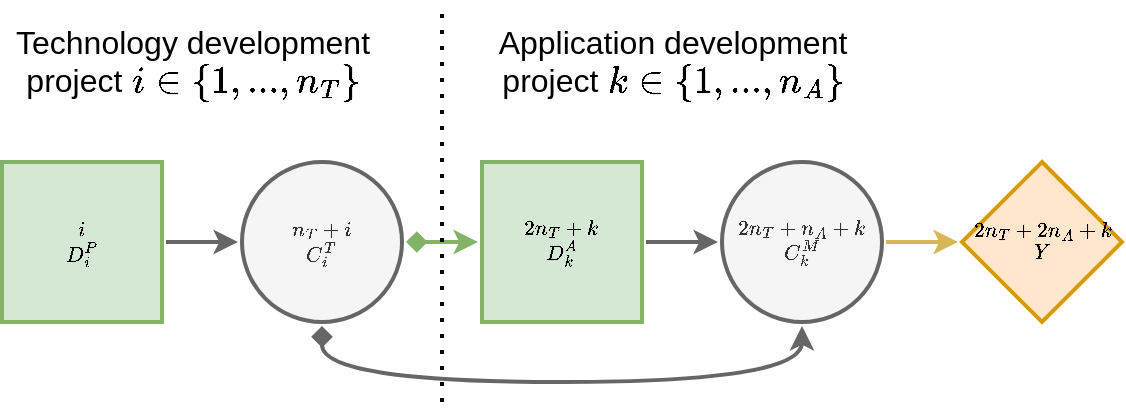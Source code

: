 <mxfile version="13.3.9" type="device"><diagram id="gjgVn8RyKHW7D6gLuM2q" name="Page-1"><mxGraphModel dx="918" dy="710" grid="1" gridSize="10" guides="1" tooltips="1" connect="1" arrows="1" fold="1" page="1" pageScale="1" pageWidth="850" pageHeight="1100" math="1" shadow="0"><root><mxCell id="0"/><mxCell id="1" parent="0"/><mxCell id="X_spLx6AXjFwLFZ9UsRx-7" style="rounded=0;orthogonalLoop=1;jettySize=auto;html=1;strokeWidth=2;fillColor=#f5f5f5;strokeColor=#666666;" parent="1" source="X_spLx6AXjFwLFZ9UsRx-1" target="X_spLx6AXjFwLFZ9UsRx-2" edge="1"><mxGeometry relative="1" as="geometry"/></mxCell><mxCell id="X_spLx6AXjFwLFZ9UsRx-1" value="`i`&lt;br style=&quot;font-size: 9px&quot;&gt;`D_i^P`" style="whiteSpace=wrap;html=1;aspect=fixed;fillColor=#d5e8d4;strokeColor=#82b366;fontSize=9;strokeWidth=2;perimeterSpacing=2;" parent="1" vertex="1"><mxGeometry x="160" y="200" width="80" height="80" as="geometry"/></mxCell><mxCell id="X_spLx6AXjFwLFZ9UsRx-10" style="edgeStyle=none;rounded=0;orthogonalLoop=1;jettySize=auto;html=1;startArrow=diamond;startFill=1;strokeWidth=2;fillColor=#d5e8d4;strokeColor=#82b366;" parent="1" source="X_spLx6AXjFwLFZ9UsRx-2" target="X_spLx6AXjFwLFZ9UsRx-4" edge="1"><mxGeometry relative="1" as="geometry"/></mxCell><mxCell id="Qt658dn2FHt7Qji0wGLd-12" style="edgeStyle=orthogonalEdgeStyle;curved=1;rounded=0;orthogonalLoop=1;jettySize=auto;html=1;entryX=0.5;entryY=1;entryDx=0;entryDy=0;startArrow=diamond;startFill=1;strokeWidth=2;fillColor=#f5f5f5;strokeColor=#666666;" parent="1" source="X_spLx6AXjFwLFZ9UsRx-2" target="X_spLx6AXjFwLFZ9UsRx-5" edge="1"><mxGeometry relative="1" as="geometry"><Array as="points"><mxPoint x="320" y="310"/><mxPoint x="560" y="310"/></Array></mxGeometry></mxCell><mxCell id="X_spLx6AXjFwLFZ9UsRx-2" value="&lt;font style=&quot;font-size: 9px&quot;&gt;`n_T+i`&lt;br style=&quot;font-size: 9px&quot;&gt;`C_i^T`&lt;/font&gt;" style="ellipse;whiteSpace=wrap;html=1;aspect=fixed;fillColor=#f5f5f5;strokeColor=#666666;fontColor=#333333;fontSize=9;strokeWidth=2;perimeterSpacing=2;" parent="1" vertex="1"><mxGeometry x="280" y="200" width="80" height="80" as="geometry"/></mxCell><mxCell id="X_spLx6AXjFwLFZ9UsRx-3" value="`2n_T+2n_A+k`&lt;br style=&quot;font-size: 9px&quot;&gt;`Y`" style="rhombus;whiteSpace=wrap;html=1;fillColor=#ffe6cc;strokeColor=#d79b00;fontSize=9;strokeWidth=2;perimeterSpacing=2;" parent="1" vertex="1"><mxGeometry x="640" y="200" width="80" height="80" as="geometry"/></mxCell><mxCell id="X_spLx6AXjFwLFZ9UsRx-9" style="rounded=0;orthogonalLoop=1;jettySize=auto;html=1;strokeWidth=2;fillColor=#f5f5f5;strokeColor=#666666;" parent="1" source="X_spLx6AXjFwLFZ9UsRx-4" target="X_spLx6AXjFwLFZ9UsRx-5" edge="1"><mxGeometry relative="1" as="geometry"/></mxCell><mxCell id="X_spLx6AXjFwLFZ9UsRx-4" value="`2n_T+k`&lt;br style=&quot;font-size: 9px&quot;&gt;`D_k^A`" style="whiteSpace=wrap;html=1;aspect=fixed;fillColor=#d5e8d4;strokeColor=#82b366;fontSize=9;strokeWidth=2;perimeterSpacing=2;" parent="1" vertex="1"><mxGeometry x="400" y="200" width="80" height="80" as="geometry"/></mxCell><mxCell id="X_spLx6AXjFwLFZ9UsRx-11" style="edgeStyle=none;rounded=0;orthogonalLoop=1;jettySize=auto;html=1;strokeWidth=2;fillColor=#fff2cc;strokeColor=#d6b656;" parent="1" source="X_spLx6AXjFwLFZ9UsRx-5" target="X_spLx6AXjFwLFZ9UsRx-3" edge="1"><mxGeometry relative="1" as="geometry"/></mxCell><mxCell id="X_spLx6AXjFwLFZ9UsRx-5" value="`2n_T+n_A+k`&lt;br style=&quot;font-size: 9px&quot;&gt;`C_k^M`" style="ellipse;whiteSpace=wrap;html=1;aspect=fixed;fillColor=#f5f5f5;strokeColor=#666666;fontColor=#333333;fontSize=9;strokeWidth=2;perimeterSpacing=2;" parent="1" vertex="1"><mxGeometry x="520" y="200" width="80" height="80" as="geometry"/></mxCell><mxCell id="Qt658dn2FHt7Qji0wGLd-2" value="" style="endArrow=none;dashed=1;html=1;dashPattern=1 3;strokeWidth=2;" parent="1" edge="1"><mxGeometry width="50" height="50" relative="1" as="geometry"><mxPoint x="380" y="320" as="sourcePoint"/><mxPoint x="380" y="120" as="targetPoint"/></mxGeometry></mxCell><mxCell id="Qt658dn2FHt7Qji0wGLd-5" value="Technology development&lt;br&gt;project `i\in \{1,...,n_T\}`" style="text;html=1;align=center;verticalAlign=middle;resizable=0;points=[];autosize=1;fontSize=16;" parent="1" vertex="1"><mxGeometry x="160" y="130" width="190" height="40" as="geometry"/></mxCell><mxCell id="Qt658dn2FHt7Qji0wGLd-6" value="Application development&lt;br&gt;project `k\in \{1,...,n_A\}`" style="text;html=1;align=center;verticalAlign=middle;resizable=0;points=[];autosize=1;fontSize=16;" parent="1" vertex="1"><mxGeometry x="400" y="130" width="190" height="40" as="geometry"/></mxCell></root></mxGraphModel></diagram></mxfile>